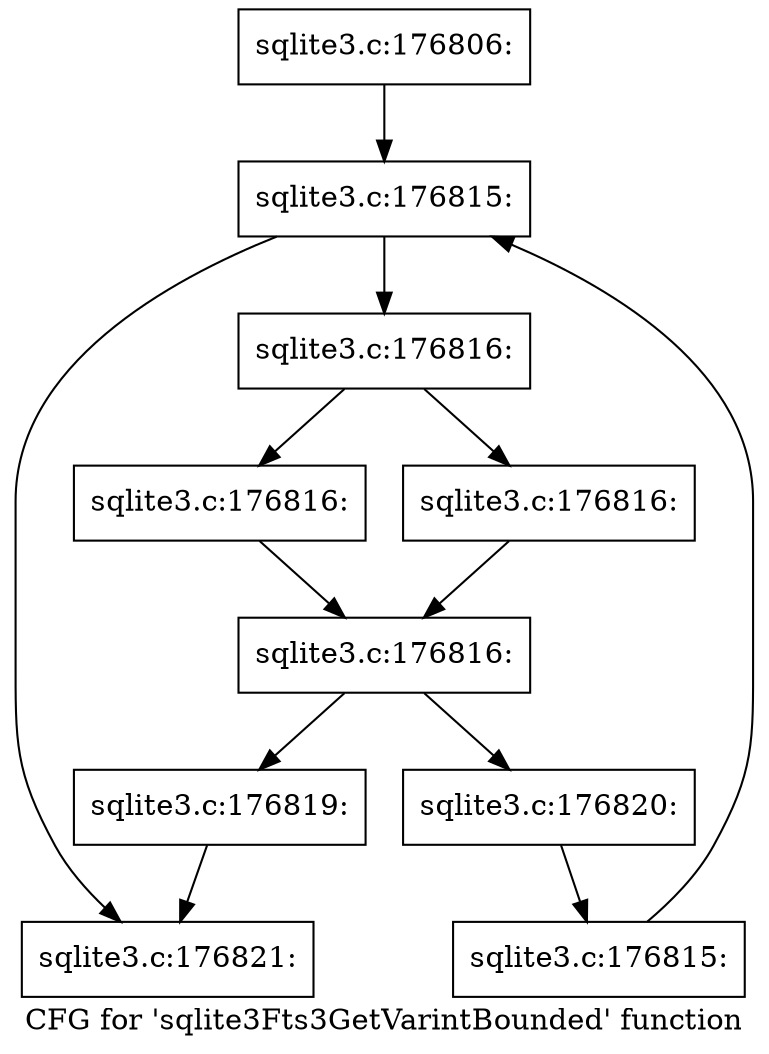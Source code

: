 digraph "CFG for 'sqlite3Fts3GetVarintBounded' function" {
	label="CFG for 'sqlite3Fts3GetVarintBounded' function";

	Node0x55c0faecd440 [shape=record,label="{sqlite3.c:176806:}"];
	Node0x55c0faecd440 -> Node0x55c0faed9430;
	Node0x55c0faed9430 [shape=record,label="{sqlite3.c:176815:}"];
	Node0x55c0faed9430 -> Node0x55c0faed9650;
	Node0x55c0faed9430 -> Node0x55c0faed9280;
	Node0x55c0faed9650 [shape=record,label="{sqlite3.c:176816:}"];
	Node0x55c0faed9650 -> Node0x55c0faed9c70;
	Node0x55c0faed9650 -> Node0x55c0faed9cc0;
	Node0x55c0faed9c70 [shape=record,label="{sqlite3.c:176816:}"];
	Node0x55c0faed9c70 -> Node0x55c0faed9d10;
	Node0x55c0faed9cc0 [shape=record,label="{sqlite3.c:176816:}"];
	Node0x55c0faed9cc0 -> Node0x55c0faed9d10;
	Node0x55c0faed9d10 [shape=record,label="{sqlite3.c:176816:}"];
	Node0x55c0faed9d10 -> Node0x55c0faedac70;
	Node0x55c0faed9d10 -> Node0x55c0faedacc0;
	Node0x55c0faedac70 [shape=record,label="{sqlite3.c:176819:}"];
	Node0x55c0faedac70 -> Node0x55c0faed9280;
	Node0x55c0faedacc0 [shape=record,label="{sqlite3.c:176820:}"];
	Node0x55c0faedacc0 -> Node0x55c0faed95c0;
	Node0x55c0faed95c0 [shape=record,label="{sqlite3.c:176815:}"];
	Node0x55c0faed95c0 -> Node0x55c0faed9430;
	Node0x55c0faed9280 [shape=record,label="{sqlite3.c:176821:}"];
}
